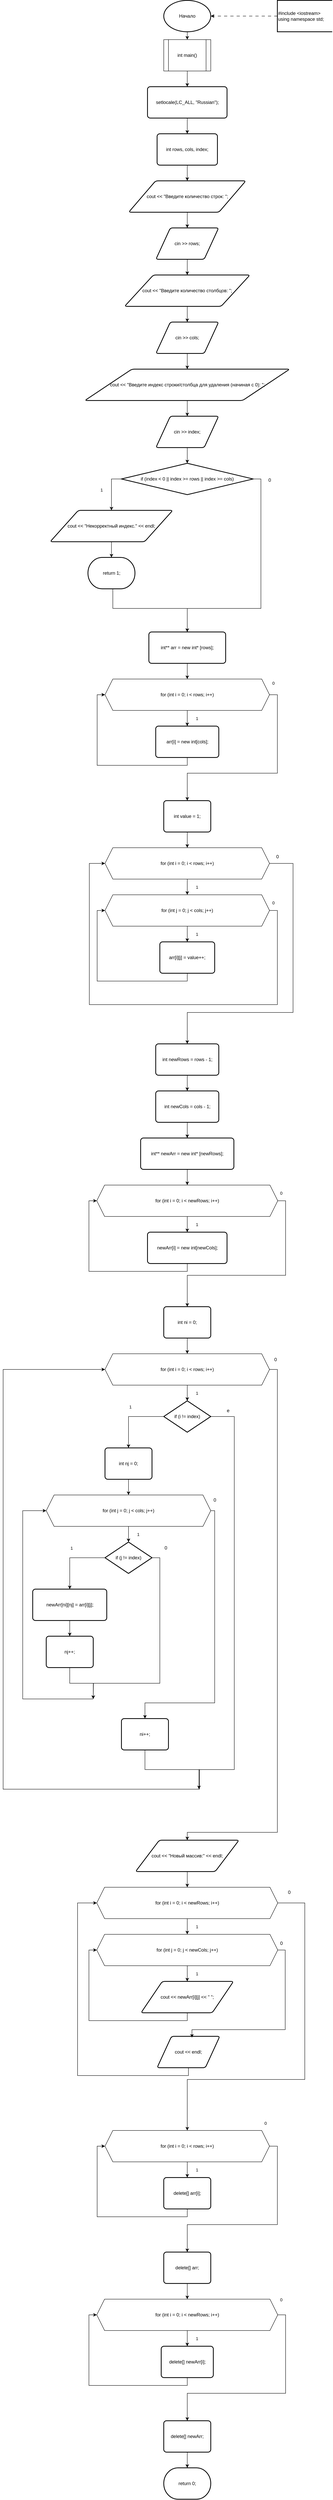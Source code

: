 <mxfile version="26.0.14">
  <diagram name="Page-1" id="2019030504864">
    <mxGraphModel dx="1976" dy="634" grid="1" gridSize="10" guides="1" tooltips="1" connect="1" arrows="1" fold="1" page="1" pageScale="1" pageWidth="850" pageHeight="1100" math="0" shadow="0">
      <root>
        <mxCell id="0" />
        <mxCell id="1" parent="0" />
        <mxCell id="2019030503232" value="Начало" style="whiteSpace=wrap;rounded=0;dashed=0;strokeWidth=2;shape=mxgraph.flowchart.start_1;" parent="1" vertex="1">
          <mxGeometry x="40" y="50" width="120" height="80" as="geometry" />
        </mxCell>
        <mxCell id="2019030503184" value="#include &lt;iostream&gt; using namespace std;" style="whiteSpace=wrap;rounded=0;dashed=0;strokeWidth=2;shape=mxgraph.flowchart.annotation_1;align=left;pointerEvents=1;" parent="1" vertex="1">
          <mxGeometry x="330" y="50" width="140" height="80" as="geometry" />
        </mxCell>
        <mxCell id="2019045475040" style="edgeStyle=orthogonalEdgeStyle;orthogonalLoop=1;dashed=1;dashPattern=8 8;rounded=0;jettySize=auto;entryX=1;entryY=0.5;entryDx=0;entryDy=0;exitX=0;exitY=0.5;exitDx=0;exitDy=0;targetPerimeterSpacing=0;sourcePerimeterSpacing=0;" parent="1" source="2019030503184" target="2019030503232" edge="1">
          <mxGeometry relative="1" as="geometry" />
        </mxCell>
        <mxCell id="2019045475856" value="int main()" style="whiteSpace=wrap;rounded=0;dashed=0;inherit=default;shape=process;backgroundOutline=1;" parent="1" vertex="1">
          <mxGeometry x="40" y="150" width="120" height="80" as="geometry" />
        </mxCell>
        <mxCell id="2019045474992" style="edgeStyle=orthogonalEdgeStyle;orthogonalLoop=1;rounded=0;jettySize=auto;entryX=0.5;entryY=0;entryDx=0;entryDy=0;exitX=0.5;exitY=1;exitDx=0;exitDy=0;targetPerimeterSpacing=0;sourcePerimeterSpacing=0;" parent="1" source="2019030503232" target="2019045475856" edge="1">
          <mxGeometry relative="1" as="geometry" />
        </mxCell>
        <mxCell id="2019045475616" value="setlocale(LC_ALL, &quot;Russian&quot;);" style="whiteSpace=wrap;rounded=1;dashed=0;absoluteArcSize=1;arcSize=14;strokeWidth=2;" parent="1" vertex="1">
          <mxGeometry x="-1.5" y="270" width="203" height="80" as="geometry" />
        </mxCell>
        <mxCell id="2019045475376" value="int rows, cols, index;" style="whiteSpace=wrap;rounded=1;dashed=0;absoluteArcSize=1;arcSize=14;strokeWidth=2;" parent="1" vertex="1">
          <mxGeometry x="23" y="390" width="154" height="80" as="geometry" />
        </mxCell>
        <mxCell id="2019045475232" style="edgeStyle=orthogonalEdgeStyle;orthogonalLoop=1;rounded=0;jettySize=auto;entryX=0.5;entryY=0;entryDx=0;entryDy=0;exitX=0.5;exitY=1;exitDx=0;exitDy=0;targetPerimeterSpacing=0;sourcePerimeterSpacing=0;" parent="1" source="2019045475616" target="2019045475376" edge="1">
          <mxGeometry relative="1" as="geometry" />
        </mxCell>
        <mxCell id="2019045475808" value="cout &lt;&lt; &quot;Введите количество строк: &quot;;" style="whiteSpace=wrap;rounded=1;dashed=0;shape=parallelogram;strokeWidth=2;perimter=parallelogramPerimeter;arcSize=12;size=0.23;" parent="1" vertex="1">
          <mxGeometry x="-49.5" y="510" width="299" height="80" as="geometry" />
        </mxCell>
        <mxCell id="2019045476384" style="edgeStyle=orthogonalEdgeStyle;orthogonalLoop=1;rounded=0;jettySize=auto;entryX=0.5;entryY=0;entryDx=0;entryDy=0;exitX=0.5;exitY=1;exitDx=0;exitDy=0;targetPerimeterSpacing=0;sourcePerimeterSpacing=0;" parent="1" source="2019045475376" target="2019045475808" edge="1">
          <mxGeometry relative="1" as="geometry" />
        </mxCell>
        <mxCell id="2019045475952" value="cin &gt;&gt; rows;" style="whiteSpace=wrap;rounded=1;dashed=0;shape=parallelogram;strokeWidth=2;perimter=parallelogramPerimeter;arcSize=12;size=0.23;" parent="1" vertex="1">
          <mxGeometry x="20" y="630" width="160" height="80" as="geometry" />
        </mxCell>
        <mxCell id="2019045488576" style="edgeStyle=orthogonalEdgeStyle;orthogonalLoop=1;rounded=0;jettySize=auto;entryX=0.5;entryY=0;entryDx=0;entryDy=0;exitX=0.5;exitY=1;exitDx=0;exitDy=0;targetPerimeterSpacing=0;sourcePerimeterSpacing=0;" parent="1" source="2019045475808" target="2019045475952" edge="1">
          <mxGeometry relative="1" as="geometry" />
        </mxCell>
        <mxCell id="2019045476000" value="cout &lt;&lt; &quot;Введите количество столбцов: &quot;;" style="whiteSpace=wrap;rounded=1;dashed=0;shape=parallelogram;strokeWidth=2;perimter=parallelogramPerimeter;arcSize=12;size=0.23;" parent="1" vertex="1">
          <mxGeometry x="-60" y="750" width="320" height="80" as="geometry" />
        </mxCell>
        <mxCell id="2019045476096" style="edgeStyle=orthogonalEdgeStyle;orthogonalLoop=1;rounded=0;jettySize=auto;entryX=0.5;entryY=0;entryDx=0;entryDy=0;exitX=0.5;exitY=1;exitDx=0;exitDy=0;targetPerimeterSpacing=0;sourcePerimeterSpacing=0;" parent="1" source="2019045475952" target="2019045476000" edge="1">
          <mxGeometry relative="1" as="geometry" />
        </mxCell>
        <mxCell id="2019045476048" value="cin &gt;&gt; cols;" style="whiteSpace=wrap;rounded=1;dashed=0;shape=parallelogram;strokeWidth=2;perimter=parallelogramPerimeter;arcSize=12;size=0.23;" parent="1" vertex="1">
          <mxGeometry x="20" y="870" width="160" height="80" as="geometry" />
        </mxCell>
        <mxCell id="2019045476768" style="edgeStyle=orthogonalEdgeStyle;orthogonalLoop=1;rounded=0;jettySize=auto;entryX=0.5;entryY=0;entryDx=0;entryDy=0;exitX=0.5;exitY=1;exitDx=0;exitDy=0;targetPerimeterSpacing=0;sourcePerimeterSpacing=0;" parent="1" source="2019045476000" target="2019045476048" edge="1">
          <mxGeometry relative="1" as="geometry" />
        </mxCell>
        <mxCell id="2019045476720" value="cout &lt;&lt; &quot;Введите индекс строки/столбца для удаления (начиная с 0): &quot;;" style="whiteSpace=wrap;rounded=1;dashed=0;shape=parallelogram;strokeWidth=2;perimter=parallelogramPerimeter;arcSize=12;size=0.23;" parent="1" vertex="1">
          <mxGeometry x="-161.5" y="990" width="523" height="80" as="geometry" />
        </mxCell>
        <mxCell id="2019045476144" style="edgeStyle=orthogonalEdgeStyle;orthogonalLoop=1;rounded=0;jettySize=auto;entryX=0.5;entryY=0;entryDx=0;entryDy=0;exitX=0.5;exitY=1;exitDx=0;exitDy=0;targetPerimeterSpacing=0;sourcePerimeterSpacing=0;" parent="1" source="2019045476048" target="2019045476720" edge="1">
          <mxGeometry relative="1" as="geometry" />
        </mxCell>
        <mxCell id="2019045474464" value="cin &gt;&gt; index;" style="whiteSpace=wrap;rounded=1;dashed=0;shape=parallelogram;strokeWidth=2;perimter=parallelogramPerimeter;arcSize=12;size=0.23;" parent="1" vertex="1">
          <mxGeometry x="20" y="1110" width="160" height="80" as="geometry" />
        </mxCell>
        <mxCell id="2019045474800" style="edgeStyle=orthogonalEdgeStyle;orthogonalLoop=1;rounded=0;jettySize=auto;entryX=0.5;entryY=0;entryDx=0;entryDy=0;exitX=0.5;exitY=1;exitDx=0;exitDy=0;targetPerimeterSpacing=0;sourcePerimeterSpacing=0;" parent="1" source="2019045476720" target="2019045474464" edge="1">
          <mxGeometry relative="1" as="geometry" />
        </mxCell>
        <mxCell id="2019045476192" value="if (index &lt; 0 || index &gt;= rows || index &gt;= cols)" style="whiteSpace=wrap;rounded=0;dashed=0;strokeWidth=2;shape=mxgraph.flowchart.decision;" parent="1" vertex="1">
          <mxGeometry x="-68" y="1230" width="336" height="80" as="geometry" />
        </mxCell>
        <mxCell id="2019045477008" value="cout &lt;&lt; &quot;Некорректный индекс.&quot; &lt;&lt; endl;" style="whiteSpace=wrap;rounded=1;dashed=0;shape=parallelogram;strokeWidth=2;perimter=parallelogramPerimeter;arcSize=12;size=0.23;" parent="1" vertex="1">
          <mxGeometry x="-250" y="1350" width="313" height="80" as="geometry" />
        </mxCell>
        <mxCell id="2019045477920" value="return 1;" style="whiteSpace=wrap;rounded=0;dashed=0;strokeWidth=2;shape=mxgraph.flowchart.terminator;" parent="1" vertex="1">
          <mxGeometry x="-153.5" y="1470" width="120" height="80" as="geometry" />
        </mxCell>
        <mxCell id="2019045477824" style="edgeStyle=orthogonalEdgeStyle;orthogonalLoop=1;rounded=0;jettySize=auto;entryX=0.5;entryY=0;entryDx=0;entryDy=0;exitX=0.5;exitY=1;exitDx=0;exitDy=0;targetPerimeterSpacing=0;sourcePerimeterSpacing=0;" parent="1" source="2019045477008" target="2019045477920" edge="1">
          <mxGeometry relative="1" as="geometry" />
        </mxCell>
        <mxCell id="2019045477104" value="1" style="edgeStyle=orthogonalEdgeStyle;orthogonalLoop=1;rounded=0;jettySize=auto;entryX=0.5;entryY=0;entryDx=0;entryDy=0;exitX=0;exitY=0.5;exitDx=0;exitDy=0;targetPerimeterSpacing=30;sourcePerimeterSpacing=30;" parent="1" source="2019045476192" target="2019045477008" edge="1">
          <mxGeometry y="-25" relative="1" as="geometry" />
        </mxCell>
        <mxCell id="2019045477968" style="edgeStyle=orthogonalEdgeStyle;orthogonalLoop=1;rounded=0;jettySize=auto;entryX=0.5;entryY=0;entryDx=0;entryDy=0;exitX=0.5;exitY=1;exitDx=0;exitDy=0;targetPerimeterSpacing=0;sourcePerimeterSpacing=0;" parent="1" source="2019045474464" target="2019045476192" edge="1">
          <mxGeometry relative="1" as="geometry" />
        </mxCell>
        <mxCell id="2019045477392" value="int** arr = new int* [rows];" style="whiteSpace=wrap;rounded=1;dashed=0;absoluteArcSize=1;arcSize=14;strokeWidth=2;" parent="1" vertex="1">
          <mxGeometry x="2" y="1660" width="196" height="80" as="geometry" />
        </mxCell>
        <mxCell id="2019045477776" style="edgeStyle=orthogonalEdgeStyle;orthogonalLoop=1;rounded=0;jettySize=auto;entryX=0.5;entryY=0;entryDx=0;entryDy=0;exitX=0.5;exitY=1;exitDx=0;exitDy=0;targetPerimeterSpacing=0;sourcePerimeterSpacing=0;" parent="1" source="2019045477920" target="2019045477392" edge="1">
          <mxGeometry relative="1" as="geometry">
            <Array as="points">
              <mxPoint x="-90" y="1550" />
              <mxPoint x="-90" y="1600" />
              <mxPoint x="100" y="1600" />
            </Array>
          </mxGeometry>
        </mxCell>
        <mxCell id="2019045477728" style="edgeStyle=orthogonalEdgeStyle;orthogonalLoop=1;rounded=0;jettySize=auto;entryX=0.5;entryY=0;entryDx=0;entryDy=0;exitX=1;exitY=0.5;exitDx=0;exitDy=0;targetPerimeterSpacing=30;sourcePerimeterSpacing=30;" parent="1" source="2019045476192" target="2019045477392" edge="1">
          <mxGeometry relative="1" as="geometry">
            <Array as="points">
              <mxPoint x="288" y="1270" />
              <mxPoint x="288" y="1600" />
              <mxPoint x="100" y="1600" />
            </Array>
          </mxGeometry>
        </mxCell>
        <mxCell id="2019045478160" value="for (int i = 0; i &lt; rows; i++)" style="whiteSpace=wrap;rounded=0;dashed=0;inherit=default;shape=hexagon;perimeter=hexagonPerimeter2;fixedSize=1;" parent="1" vertex="1">
          <mxGeometry x="-110" y="1780" width="420" height="80" as="geometry" />
        </mxCell>
        <mxCell id="2019045478880" value="arr[i] = new int[cols];" style="whiteSpace=wrap;rounded=1;dashed=0;absoluteArcSize=1;arcSize=14;strokeWidth=2;" parent="1" vertex="1">
          <mxGeometry x="19.5" y="1900" width="161" height="80" as="geometry" />
        </mxCell>
        <mxCell id="2019045478304" value="1" style="edgeStyle=orthogonalEdgeStyle;orthogonalLoop=1;rounded=0;jettySize=auto;entryX=0.5;entryY=0;entryDx=0;entryDy=0;exitX=0.5;exitY=1;exitDx=0;exitDy=0;targetPerimeterSpacing=30;sourcePerimeterSpacing=30;" parent="1" source="2019045478160" target="2019045478880" edge="1">
          <mxGeometry y="25" relative="1" as="geometry" />
        </mxCell>
        <mxCell id="2019045478736" value="0" style="edgeStyle=orthogonalEdgeStyle;orthogonalLoop=1;rounded=0;jettySize=auto;entryX=0;entryY=0.5;entryDx=0;entryDy=0;exitX=0.5;exitY=1;exitDx=0;exitDy=0;targetPerimeterSpacing=30;sourcePerimeterSpacing=30;" parent="1" source="2019045478880" target="2019045478160" edge="1">
          <mxGeometry x="-1" y="291" relative="1" as="geometry">
            <mxPoint x="-71" y="-190" as="offset" />
          </mxGeometry>
        </mxCell>
        <mxCell id="2019045478976" style="edgeStyle=orthogonalEdgeStyle;orthogonalLoop=1;rounded=0;jettySize=auto;entryX=0.5;entryY=0;entryDx=0;entryDy=0;exitX=0.5;exitY=1;exitDx=0;exitDy=0;targetPerimeterSpacing=0;sourcePerimeterSpacing=0;" parent="1" source="2019045477392" target="2019045478160" edge="1">
          <mxGeometry relative="1" as="geometry" />
        </mxCell>
        <mxCell id="2019045478496" value="int value = 1;" style="whiteSpace=wrap;rounded=1;dashed=0;absoluteArcSize=1;arcSize=14;strokeWidth=2;" parent="1" vertex="1">
          <mxGeometry x="40" y="2090" width="120" height="80" as="geometry" />
        </mxCell>
        <mxCell id="2019045479792" style="edgeStyle=orthogonalEdgeStyle;orthogonalLoop=1;rounded=0;jettySize=auto;entryX=0.5;entryY=0;entryDx=0;entryDy=0;exitX=1;exitY=0.5;exitDx=0;exitDy=0;targetPerimeterSpacing=30;sourcePerimeterSpacing=30;" parent="1" source="2019045478160" target="2019045478496" edge="1">
          <mxGeometry relative="1" as="geometry">
            <Array as="points">
              <mxPoint x="330" y="1820" />
              <mxPoint x="330" y="2020" />
              <mxPoint x="100" y="2020" />
            </Array>
          </mxGeometry>
        </mxCell>
        <mxCell id="2019045479216" value="for (int i = 0; i &lt; rows; i++)" style="whiteSpace=wrap;rounded=0;dashed=0;inherit=default;shape=hexagon;perimeter=hexagonPerimeter2;fixedSize=1;" parent="1" vertex="1">
          <mxGeometry x="-110" y="2210" width="420" height="80" as="geometry" />
        </mxCell>
        <mxCell id="NVaQKIY8q6ePWPQGP_k0-2019067193365" style="edgeStyle=orthogonalEdgeStyle;rounded=0;orthogonalLoop=1;jettySize=auto;html=1;entryX=0;entryY=0.5;entryDx=0;entryDy=0;" edge="1" parent="1" source="2019045479456" target="2019045479216">
          <mxGeometry relative="1" as="geometry">
            <Array as="points">
              <mxPoint x="330" y="2370" />
              <mxPoint x="330" y="2610" />
              <mxPoint x="-150" y="2610" />
              <mxPoint x="-150" y="2250" />
            </Array>
          </mxGeometry>
        </mxCell>
        <mxCell id="2019045479456" value="for (int j = 0; j &lt; cols; j++)" style="whiteSpace=wrap;rounded=0;dashed=0;inherit=default;shape=hexagon;perimeter=hexagonPerimeter2;fixedSize=1;" parent="1" vertex="1">
          <mxGeometry x="-110" y="2330" width="420" height="80" as="geometry" />
        </mxCell>
        <mxCell id="2019045480368" value="arr[i][j] = value++;" style="whiteSpace=wrap;rounded=1;dashed=0;absoluteArcSize=1;arcSize=14;strokeWidth=2;" parent="1" vertex="1">
          <mxGeometry x="30" y="2450" width="140" height="80" as="geometry" />
        </mxCell>
        <mxCell id="2019045479264" value="1" style="edgeStyle=orthogonalEdgeStyle;orthogonalLoop=1;rounded=0;jettySize=auto;entryX=0.5;entryY=0;entryDx=0;entryDy=0;exitX=0.5;exitY=1;exitDx=0;exitDy=0;targetPerimeterSpacing=30;sourcePerimeterSpacing=30;" parent="1" source="2019045479456" target="2019045480368" edge="1">
          <mxGeometry y="25" relative="1" as="geometry" />
        </mxCell>
        <mxCell id="2019045481760" value="0" style="edgeStyle=orthogonalEdgeStyle;orthogonalLoop=1;rounded=0;jettySize=auto;entryX=0;entryY=0.5;entryDx=0;entryDy=0;exitX=0.5;exitY=1;exitDx=0;exitDy=0;targetPerimeterSpacing=30;sourcePerimeterSpacing=30;" parent="1" source="2019045480368" target="2019045479456" edge="1">
          <mxGeometry x="-1" y="284" relative="1" as="geometry">
            <mxPoint x="-64" y="-180" as="offset" />
          </mxGeometry>
        </mxCell>
        <mxCell id="2019045479312" value="1" style="edgeStyle=orthogonalEdgeStyle;orthogonalLoop=1;rounded=0;jettySize=auto;entryX=0.5;entryY=0;entryDx=0;entryDy=0;exitX=0.5;exitY=1;exitDx=0;exitDy=0;targetPerimeterSpacing=30;sourcePerimeterSpacing=30;" parent="1" source="2019045479216" target="2019045479456" edge="1">
          <mxGeometry y="25" relative="1" as="geometry" />
        </mxCell>
        <mxCell id="2019045479984" style="edgeStyle=orthogonalEdgeStyle;orthogonalLoop=1;rounded=0;jettySize=auto;entryX=0.5;entryY=0;entryDx=0;entryDy=0;exitX=0.5;exitY=1;exitDx=0;exitDy=0;targetPerimeterSpacing=0;sourcePerimeterSpacing=0;" parent="1" source="2019045478496" target="2019045479216" edge="1">
          <mxGeometry relative="1" as="geometry" />
        </mxCell>
        <mxCell id="2019045480032" value="int newRows = rows - 1;" style="whiteSpace=wrap;rounded=1;dashed=0;absoluteArcSize=1;arcSize=14;strokeWidth=2;" parent="1" vertex="1">
          <mxGeometry x="19.5" y="2710" width="161" height="80" as="geometry" />
        </mxCell>
        <mxCell id="2019045480752" style="edgeStyle=orthogonalEdgeStyle;orthogonalLoop=1;rounded=0;jettySize=auto;entryX=0.5;entryY=0;entryDx=0;entryDy=0;exitX=1;exitY=0.5;exitDx=0;exitDy=0;targetPerimeterSpacing=30;sourcePerimeterSpacing=30;" parent="1" source="2019045479216" target="2019045480032" edge="1">
          <mxGeometry relative="1" as="geometry">
            <Array as="points">
              <mxPoint x="370" y="2250" />
              <mxPoint x="370" y="2630" />
              <mxPoint x="100" y="2630" />
            </Array>
          </mxGeometry>
        </mxCell>
        <mxCell id="2019045480464" value="int newCols = cols - 1;" style="whiteSpace=wrap;rounded=1;dashed=0;absoluteArcSize=1;arcSize=14;strokeWidth=2;" parent="1" vertex="1">
          <mxGeometry x="19.5" y="2830" width="161" height="80" as="geometry" />
        </mxCell>
        <mxCell id="2019045481040" style="edgeStyle=orthogonalEdgeStyle;orthogonalLoop=1;rounded=0;jettySize=auto;entryX=0.5;entryY=0;entryDx=0;entryDy=0;exitX=0.5;exitY=1;exitDx=0;exitDy=0;targetPerimeterSpacing=0;sourcePerimeterSpacing=0;" parent="1" source="2019045480032" target="2019045480464" edge="1">
          <mxGeometry relative="1" as="geometry" />
        </mxCell>
        <mxCell id="2019045480128" value="int** newArr = new int* [newRows];" style="whiteSpace=wrap;rounded=1;dashed=0;absoluteArcSize=1;arcSize=14;strokeWidth=2;" parent="1" vertex="1">
          <mxGeometry x="-19" y="2950" width="238" height="80" as="geometry" />
        </mxCell>
        <mxCell id="2019045481664" style="edgeStyle=orthogonalEdgeStyle;orthogonalLoop=1;rounded=0;jettySize=auto;entryX=0.5;entryY=0;entryDx=0;entryDy=0;exitX=0.5;exitY=1;exitDx=0;exitDy=0;targetPerimeterSpacing=0;sourcePerimeterSpacing=0;" parent="1" source="2019045480464" target="2019045480128" edge="1">
          <mxGeometry relative="1" as="geometry" />
        </mxCell>
        <mxCell id="2019045479648" value="for (int i = 0; i &lt; newRows; i++)" style="whiteSpace=wrap;rounded=0;dashed=0;inherit=default;shape=hexagon;perimeter=hexagonPerimeter2;fixedSize=1;" parent="1" vertex="1">
          <mxGeometry x="-131" y="3070" width="462" height="80" as="geometry" />
        </mxCell>
        <mxCell id="2019045481520" value="newArr[i] = new int[newCols];" style="whiteSpace=wrap;rounded=1;dashed=0;absoluteArcSize=1;arcSize=14;strokeWidth=2;" parent="1" vertex="1">
          <mxGeometry x="-1.5" y="3190" width="203" height="80" as="geometry" />
        </mxCell>
        <mxCell id="2019045481184" value="1" style="edgeStyle=orthogonalEdgeStyle;orthogonalLoop=1;rounded=0;jettySize=auto;entryX=0.5;entryY=0;entryDx=0;entryDy=0;exitX=0.5;exitY=1;exitDx=0;exitDy=0;targetPerimeterSpacing=30;sourcePerimeterSpacing=30;" parent="1" source="2019045479648" target="2019045481520" edge="1">
          <mxGeometry y="25" relative="1" as="geometry" />
        </mxCell>
        <mxCell id="2019045481856" value="0" style="edgeStyle=orthogonalEdgeStyle;orthogonalLoop=1;rounded=0;jettySize=auto;entryX=0;entryY=0.5;entryDx=0;entryDy=0;exitX=0.5;exitY=1;exitDx=0;exitDy=0;targetPerimeterSpacing=30;sourcePerimeterSpacing=30;" parent="1" source="2019045481520" target="2019045479648" edge="1">
          <mxGeometry x="-1" y="300" relative="1" as="geometry">
            <mxPoint x="-60" y="-180" as="offset" />
          </mxGeometry>
        </mxCell>
        <mxCell id="2019045481136" style="edgeStyle=orthogonalEdgeStyle;orthogonalLoop=1;rounded=0;jettySize=auto;entryX=0.5;entryY=0;entryDx=0;entryDy=0;exitX=0.5;exitY=1;exitDx=0;exitDy=0;targetPerimeterSpacing=0;sourcePerimeterSpacing=0;" parent="1" source="2019045480128" target="2019045479648" edge="1">
          <mxGeometry relative="1" as="geometry" />
        </mxCell>
        <mxCell id="2019045481328" value="int ni = 0;" style="whiteSpace=wrap;rounded=1;dashed=0;absoluteArcSize=1;arcSize=14;strokeWidth=2;" parent="1" vertex="1">
          <mxGeometry x="40" y="3380" width="120" height="80" as="geometry" />
        </mxCell>
        <mxCell id="2019045482000" style="edgeStyle=orthogonalEdgeStyle;orthogonalLoop=1;rounded=0;jettySize=auto;entryX=0.5;entryY=0;entryDx=0;entryDy=0;exitX=1;exitY=0.5;exitDx=0;exitDy=0;targetPerimeterSpacing=30;sourcePerimeterSpacing=30;" parent="1" source="2019045479648" target="2019045481328" edge="1">
          <mxGeometry relative="1" as="geometry">
            <Array as="points">
              <mxPoint x="351" y="3110" />
              <mxPoint x="351" y="3300" />
              <mxPoint x="100" y="3300" />
            </Array>
          </mxGeometry>
        </mxCell>
        <mxCell id="2019045480800" value="for (int i = 0; i &lt; rows; i++)" style="whiteSpace=wrap;rounded=0;dashed=0;inherit=default;shape=hexagon;perimeter=hexagonPerimeter2;fixedSize=1;" parent="1" vertex="1">
          <mxGeometry x="-110" y="3500" width="420" height="80" as="geometry" />
        </mxCell>
        <mxCell id="NVaQKIY8q6ePWPQGP_k0-2019067193356" style="edgeStyle=orthogonalEdgeStyle;rounded=0;orthogonalLoop=1;jettySize=auto;html=1;" edge="1" parent="1" source="2019045482432">
          <mxGeometry relative="1" as="geometry">
            <mxPoint x="130" y="4610" as="targetPoint" />
            <Array as="points">
              <mxPoint x="220" y="3660" />
              <mxPoint x="220" y="4560" />
              <mxPoint x="130" y="4560" />
            </Array>
          </mxGeometry>
        </mxCell>
        <mxCell id="2019045482432" value="if (i != index)" style="whiteSpace=wrap;rounded=0;dashed=0;strokeWidth=2;shape=mxgraph.flowchart.decision;" parent="1" vertex="1">
          <mxGeometry x="40" y="3620" width="120" height="80" as="geometry" />
        </mxCell>
        <mxCell id="2019045481952" value="int nj = 0;" style="whiteSpace=wrap;rounded=1;dashed=0;absoluteArcSize=1;arcSize=14;strokeWidth=2;" parent="1" vertex="1">
          <mxGeometry x="-110" y="3740" width="120" height="80" as="geometry" />
        </mxCell>
        <mxCell id="NVaQKIY8q6ePWPQGP_k0-2019067193355" style="edgeStyle=orthogonalEdgeStyle;rounded=0;orthogonalLoop=1;jettySize=auto;html=1;" edge="1" parent="1" source="2019045483200" target="2019045484016">
          <mxGeometry relative="1" as="geometry">
            <Array as="points">
              <mxPoint x="170" y="3900" />
              <mxPoint x="170" y="4390" />
              <mxPoint x="-8" y="4390" />
            </Array>
          </mxGeometry>
        </mxCell>
        <mxCell id="2019045483200" value="for (int j = 0; j &lt; cols; j++)" style="whiteSpace=wrap;rounded=0;dashed=0;inherit=default;shape=hexagon;perimeter=hexagonPerimeter2;fixedSize=1;" parent="1" vertex="1">
          <mxGeometry x="-260" y="3860" width="420" height="80" as="geometry" />
        </mxCell>
        <mxCell id="NVaQKIY8q6ePWPQGP_k0-2019067193351" style="edgeStyle=orthogonalEdgeStyle;rounded=0;orthogonalLoop=1;jettySize=auto;html=1;" edge="1" parent="1" source="2019045483008">
          <mxGeometry relative="1" as="geometry">
            <mxPoint x="-140" y="4380" as="targetPoint" />
            <Array as="points">
              <mxPoint x="30" y="4020" />
              <mxPoint x="30" y="4340" />
              <mxPoint x="-140" y="4340" />
            </Array>
          </mxGeometry>
        </mxCell>
        <mxCell id="2019045483008" value="if (j != index)" style="whiteSpace=wrap;rounded=0;dashed=0;strokeWidth=2;shape=mxgraph.flowchart.decision;" parent="1" vertex="1">
          <mxGeometry x="-110" y="3980" width="120" height="80" as="geometry" />
        </mxCell>
        <mxCell id="2019045483344" value="newArr[ni][nj] = arr[i][j];" style="whiteSpace=wrap;rounded=1;dashed=0;absoluteArcSize=1;arcSize=14;strokeWidth=2;" parent="1" vertex="1">
          <mxGeometry x="-294.5" y="4100" width="189" height="80" as="geometry" />
        </mxCell>
        <mxCell id="NVaQKIY8q6ePWPQGP_k0-2019067193352" style="edgeStyle=orthogonalEdgeStyle;rounded=0;orthogonalLoop=1;jettySize=auto;html=1;" edge="1" parent="1" source="2019045484352">
          <mxGeometry relative="1" as="geometry">
            <mxPoint x="-140" y="4380" as="targetPoint" />
          </mxGeometry>
        </mxCell>
        <mxCell id="2019045484352" value="nj++;" style="whiteSpace=wrap;rounded=1;dashed=0;absoluteArcSize=1;arcSize=14;strokeWidth=2;" parent="1" vertex="1">
          <mxGeometry x="-260" y="4220" width="120" height="80" as="geometry" />
        </mxCell>
        <mxCell id="2019045483536" style="edgeStyle=orthogonalEdgeStyle;orthogonalLoop=1;rounded=0;jettySize=auto;entryX=0.5;entryY=0;entryDx=0;entryDy=0;exitX=0.5;exitY=1;exitDx=0;exitDy=0;targetPerimeterSpacing=0;sourcePerimeterSpacing=0;" parent="1" source="2019045483344" target="2019045484352" edge="1">
          <mxGeometry relative="1" as="geometry" />
        </mxCell>
        <mxCell id="NVaQKIY8q6ePWPQGP_k0-2019067193358" style="edgeStyle=orthogonalEdgeStyle;rounded=0;orthogonalLoop=1;jettySize=auto;html=1;entryX=0;entryY=0.5;entryDx=0;entryDy=0;" edge="1" parent="1" source="2019045484016" target="2019045480800">
          <mxGeometry relative="1" as="geometry">
            <mxPoint x="100" y="4610" as="targetPoint" />
            <Array as="points">
              <mxPoint x="-8" y="4560" />
              <mxPoint x="131" y="4560" />
              <mxPoint x="131" y="4610" />
              <mxPoint x="-370" y="4610" />
              <mxPoint x="-370" y="3540" />
            </Array>
          </mxGeometry>
        </mxCell>
        <mxCell id="2019045484016" value="ni++;" style="whiteSpace=wrap;rounded=1;dashed=0;absoluteArcSize=1;arcSize=14;strokeWidth=2;" parent="1" vertex="1">
          <mxGeometry x="-68" y="4430" width="120" height="80" as="geometry" />
        </mxCell>
        <mxCell id="2019045482528" value="1" style="edgeStyle=orthogonalEdgeStyle;orthogonalLoop=1;rounded=0;jettySize=auto;entryX=0.5;entryY=0;entryDx=0;entryDy=0;exitX=0;exitY=0.5;exitDx=0;exitDy=0;targetPerimeterSpacing=30;sourcePerimeterSpacing=30;" parent="1" source="2019045483008" target="2019045483344" edge="1">
          <mxGeometry y="-25" relative="1" as="geometry" />
        </mxCell>
        <mxCell id="2019045482240" value="1" style="edgeStyle=orthogonalEdgeStyle;orthogonalLoop=1;rounded=0;jettySize=auto;entryX=0.5;entryY=0;entryDx=0;entryDy=0;exitX=0.5;exitY=1;exitDx=0;exitDy=0;targetPerimeterSpacing=30;sourcePerimeterSpacing=30;" parent="1" source="2019045483200" target="2019045483008" edge="1">
          <mxGeometry y="25" relative="1" as="geometry" />
        </mxCell>
        <mxCell id="2019067193056" style="edgeStyle=orthogonalEdgeStyle;orthogonalLoop=1;rounded=0;jettySize=auto;entryX=0.5;entryY=0;entryDx=0;entryDy=0;exitX=0.5;exitY=1;exitDx=0;exitDy=0;targetPerimeterSpacing=0;sourcePerimeterSpacing=0;" parent="1" source="2019045481952" target="2019045483200" edge="1">
          <mxGeometry relative="1" as="geometry" />
        </mxCell>
        <mxCell id="2019045482672" value="1" style="edgeStyle=orthogonalEdgeStyle;orthogonalLoop=1;rounded=0;jettySize=auto;entryX=0.5;entryY=0;entryDx=0;entryDy=0;exitX=0;exitY=0.5;exitDx=0;exitDy=0;targetPerimeterSpacing=30;sourcePerimeterSpacing=30;" parent="1" source="2019045482432" target="2019045481952" edge="1">
          <mxGeometry y="-25" relative="1" as="geometry" />
        </mxCell>
        <mxCell id="2019045482288" value="1" style="edgeStyle=orthogonalEdgeStyle;orthogonalLoop=1;rounded=0;jettySize=auto;entryX=0.5;entryY=0;entryDx=0;entryDy=0;exitX=0.5;exitY=1;exitDx=0;exitDy=0;targetPerimeterSpacing=30;sourcePerimeterSpacing=30;" parent="1" source="2019045480800" target="2019045482432" edge="1">
          <mxGeometry y="25" relative="1" as="geometry" />
        </mxCell>
        <mxCell id="2019067192240" style="edgeStyle=orthogonalEdgeStyle;orthogonalLoop=1;rounded=0;jettySize=auto;entryX=0.5;entryY=0;entryDx=0;entryDy=0;exitX=0.5;exitY=1;exitDx=0;exitDy=0;targetPerimeterSpacing=0;sourcePerimeterSpacing=0;" parent="1" source="2019045481328" target="2019045480800" edge="1">
          <mxGeometry relative="1" as="geometry" />
        </mxCell>
        <mxCell id="2019067192768" value="cout &lt;&lt; &quot;Новый массив:&quot; &lt;&lt; endl;" style="whiteSpace=wrap;rounded=1;dashed=0;shape=parallelogram;strokeWidth=2;perimter=parallelogramPerimeter;arcSize=12;size=0.23;" parent="1" vertex="1">
          <mxGeometry x="-32" y="4740" width="264" height="80" as="geometry" />
        </mxCell>
        <mxCell id="2019067192192" style="edgeStyle=orthogonalEdgeStyle;orthogonalLoop=1;rounded=0;jettySize=auto;entryX=0.5;entryY=0;entryDx=0;entryDy=0;exitX=1;exitY=0.5;exitDx=0;exitDy=0;targetPerimeterSpacing=30;sourcePerimeterSpacing=30;" parent="1" source="2019045480800" target="2019067192768" edge="1">
          <mxGeometry relative="1" as="geometry">
            <Array as="points">
              <mxPoint x="330" y="3540" />
              <mxPoint x="330" y="4720" />
              <mxPoint x="100" y="4720" />
            </Array>
          </mxGeometry>
        </mxCell>
        <mxCell id="2019067192336" value="for (int i = 0; i &lt; newRows; i++)" style="whiteSpace=wrap;rounded=0;dashed=0;inherit=default;shape=hexagon;perimeter=hexagonPerimeter2;fixedSize=1;" parent="1" vertex="1">
          <mxGeometry x="-131" y="4860" width="462" height="80" as="geometry" />
        </mxCell>
        <mxCell id="2019067192000" value="for (int j = 0; j &lt; newCols; j++)" style="whiteSpace=wrap;rounded=0;dashed=0;inherit=default;shape=hexagon;perimeter=hexagonPerimeter2;fixedSize=1;" parent="1" vertex="1">
          <mxGeometry x="-131" y="4980" width="462" height="80" as="geometry" />
        </mxCell>
        <mxCell id="NVaQKIY8q6ePWPQGP_k0-2019067193345" style="edgeStyle=orthogonalEdgeStyle;rounded=0;orthogonalLoop=1;jettySize=auto;html=1;entryX=0;entryY=0.5;entryDx=0;entryDy=0;" edge="1" parent="1" source="2019067191712" target="2019067192000">
          <mxGeometry relative="1" as="geometry">
            <Array as="points">
              <mxPoint x="100" y="5200" />
              <mxPoint x="-151" y="5200" />
              <mxPoint x="-151" y="5020" />
            </Array>
          </mxGeometry>
        </mxCell>
        <mxCell id="2019067191712" value="cout &lt;&lt; newArr[i][j] &lt;&lt; &quot; &quot;;" style="whiteSpace=wrap;rounded=1;dashed=0;shape=parallelogram;strokeWidth=2;perimter=parallelogramPerimeter;arcSize=12;size=0.23;" parent="1" vertex="1">
          <mxGeometry x="-18" y="5100" width="236" height="80" as="geometry" />
        </mxCell>
        <mxCell id="NVaQKIY8q6ePWPQGP_k0-2019067193347" style="edgeStyle=orthogonalEdgeStyle;rounded=0;orthogonalLoop=1;jettySize=auto;html=1;entryX=0;entryY=0.5;entryDx=0;entryDy=0;" edge="1" parent="1" source="2019067190848" target="2019067192336">
          <mxGeometry relative="1" as="geometry">
            <Array as="points">
              <mxPoint x="103" y="5340" />
              <mxPoint x="-180" y="5340" />
              <mxPoint x="-180" y="4900" />
            </Array>
          </mxGeometry>
        </mxCell>
        <mxCell id="2019067190848" value="cout &lt;&lt; endl;" style="whiteSpace=wrap;rounded=1;dashed=0;shape=parallelogram;strokeWidth=2;perimter=parallelogramPerimeter;arcSize=12;size=0.23;" parent="1" vertex="1">
          <mxGeometry x="23" y="5240" width="160" height="80" as="geometry" />
        </mxCell>
        <mxCell id="2019067191760" value="1" style="edgeStyle=orthogonalEdgeStyle;orthogonalLoop=1;rounded=0;jettySize=auto;entryX=0.5;entryY=0;entryDx=0;entryDy=0;exitX=0.5;exitY=1;exitDx=0;exitDy=0;targetPerimeterSpacing=30;sourcePerimeterSpacing=30;" parent="1" source="2019067192000" target="2019067191712" edge="1">
          <mxGeometry y="25" relative="1" as="geometry" />
        </mxCell>
        <mxCell id="2019067192048" value="1" style="edgeStyle=orthogonalEdgeStyle;orthogonalLoop=1;rounded=0;jettySize=auto;entryX=0.5;entryY=0;entryDx=0;entryDy=0;exitX=0.5;exitY=1;exitDx=0;exitDy=0;targetPerimeterSpacing=30;sourcePerimeterSpacing=30;" parent="1" source="2019067192336" target="2019067192000" edge="1">
          <mxGeometry y="25" relative="1" as="geometry" />
        </mxCell>
        <mxCell id="2019067190608" style="edgeStyle=orthogonalEdgeStyle;orthogonalLoop=1;rounded=0;jettySize=auto;entryX=0.5;entryY=0;entryDx=0;entryDy=0;exitX=0.5;exitY=1;exitDx=0;exitDy=0;targetPerimeterSpacing=0;sourcePerimeterSpacing=0;" parent="1" source="2019067192768" target="2019067192336" edge="1">
          <mxGeometry relative="1" as="geometry" />
        </mxCell>
        <mxCell id="2019067190992" value="for (int i = 0; i &lt; rows; i++)" style="whiteSpace=wrap;rounded=0;dashed=0;inherit=default;shape=hexagon;perimeter=hexagonPerimeter2;fixedSize=1;" parent="1" vertex="1">
          <mxGeometry x="-110" y="5480" width="420" height="80" as="geometry" />
        </mxCell>
        <mxCell id="2019067190320" value="delete[] arr[i];" style="whiteSpace=wrap;rounded=1;dashed=0;absoluteArcSize=1;arcSize=14;strokeWidth=2;" parent="1" vertex="1">
          <mxGeometry x="40" y="5600" width="120" height="80" as="geometry" />
        </mxCell>
        <mxCell id="2019067190464" value="1" style="edgeStyle=orthogonalEdgeStyle;orthogonalLoop=1;rounded=0;jettySize=auto;entryX=0.5;entryY=0;entryDx=0;entryDy=0;exitX=0.5;exitY=1;exitDx=0;exitDy=0;targetPerimeterSpacing=30;sourcePerimeterSpacing=30;" parent="1" source="2019067190992" target="2019067190320" edge="1">
          <mxGeometry y="25" relative="1" as="geometry" />
        </mxCell>
        <mxCell id="2019067190032" value="0" style="edgeStyle=orthogonalEdgeStyle;orthogonalLoop=1;rounded=0;jettySize=auto;entryX=0;entryY=0.5;entryDx=0;entryDy=0;exitX=0.5;exitY=1;exitDx=0;exitDy=0;targetPerimeterSpacing=30;sourcePerimeterSpacing=30;" parent="1" source="2019067190320" target="2019067190992" edge="1">
          <mxGeometry x="-1" y="297" relative="1" as="geometry">
            <mxPoint x="-97" y="-219" as="offset" />
          </mxGeometry>
        </mxCell>
        <mxCell id="2019067190080" style="edgeStyle=orthogonalEdgeStyle;orthogonalLoop=1;rounded=0;jettySize=auto;entryX=0.5;entryY=0;entryDx=0;entryDy=0;exitX=1;exitY=0.5;exitDx=0;exitDy=0;targetPerimeterSpacing=30;sourcePerimeterSpacing=30;" parent="1" source="2019067192336" target="2019067190992" edge="1">
          <mxGeometry relative="1" as="geometry">
            <Array as="points">
              <mxPoint x="400" y="4900" />
              <mxPoint x="400" y="5350" />
              <mxPoint x="100" y="5350" />
            </Array>
          </mxGeometry>
        </mxCell>
        <mxCell id="2019067190176" value="delete[] arr;" style="whiteSpace=wrap;rounded=1;dashed=0;absoluteArcSize=1;arcSize=14;strokeWidth=2;" parent="1" vertex="1">
          <mxGeometry x="40" y="5790" width="120" height="80" as="geometry" />
        </mxCell>
        <mxCell id="2019067189792" style="edgeStyle=orthogonalEdgeStyle;orthogonalLoop=1;rounded=0;jettySize=auto;entryX=0.5;entryY=0;entryDx=0;entryDy=0;exitX=1;exitY=0.5;exitDx=0;exitDy=0;targetPerimeterSpacing=30;sourcePerimeterSpacing=30;" parent="1" source="2019067190992" target="2019067190176" edge="1">
          <mxGeometry relative="1" as="geometry">
            <Array as="points">
              <mxPoint x="330" y="5520" />
              <mxPoint x="330" y="5720" />
              <mxPoint x="100" y="5720" />
            </Array>
          </mxGeometry>
        </mxCell>
        <mxCell id="2019067189840" value="for (int i = 0; i &lt; newRows; i++)" style="whiteSpace=wrap;rounded=0;dashed=0;inherit=default;shape=hexagon;perimeter=hexagonPerimeter2;fixedSize=1;" parent="1" vertex="1">
          <mxGeometry x="-131" y="5910" width="462" height="80" as="geometry" />
        </mxCell>
        <mxCell id="2019067189504" value="delete[] newArr[i];" style="whiteSpace=wrap;rounded=1;dashed=0;absoluteArcSize=1;arcSize=14;strokeWidth=2;" parent="1" vertex="1">
          <mxGeometry x="33.5" y="6030" width="133" height="80" as="geometry" />
        </mxCell>
        <mxCell id="2019067189552" value="1" style="edgeStyle=orthogonalEdgeStyle;orthogonalLoop=1;rounded=0;jettySize=auto;entryX=0.5;entryY=0;entryDx=0;entryDy=0;exitX=0.5;exitY=1;exitDx=0;exitDy=0;targetPerimeterSpacing=30;sourcePerimeterSpacing=30;" parent="1" source="2019067189840" target="2019067189504" edge="1">
          <mxGeometry y="25" relative="1" as="geometry" />
        </mxCell>
        <mxCell id="2019067189216" value="0" style="edgeStyle=orthogonalEdgeStyle;orthogonalLoop=1;rounded=0;jettySize=auto;entryX=0;entryY=0.5;entryDx=0;entryDy=0;exitX=0.5;exitY=1;exitDx=0;exitDy=0;targetPerimeterSpacing=30;sourcePerimeterSpacing=30;" parent="1" source="2019067189504" target="2019067189840" edge="1">
          <mxGeometry x="-1" y="312" relative="1" as="geometry">
            <mxPoint x="-72" y="-199" as="offset" />
          </mxGeometry>
        </mxCell>
        <mxCell id="2019067188784" style="edgeStyle=orthogonalEdgeStyle;orthogonalLoop=1;rounded=0;jettySize=auto;entryX=0.5;entryY=0;entryDx=0;entryDy=0;exitX=0.5;exitY=1;exitDx=0;exitDy=0;targetPerimeterSpacing=0;sourcePerimeterSpacing=0;" parent="1" source="2019067190176" target="2019067189840" edge="1">
          <mxGeometry relative="1" as="geometry" />
        </mxCell>
        <mxCell id="2019067189264" value="delete[] newArr;" style="whiteSpace=wrap;rounded=1;dashed=0;absoluteArcSize=1;arcSize=14;strokeWidth=2;" parent="1" vertex="1">
          <mxGeometry x="40" y="6220" width="120" height="80" as="geometry" />
        </mxCell>
        <mxCell id="2019067188640" style="edgeStyle=orthogonalEdgeStyle;orthogonalLoop=1;rounded=0;jettySize=auto;entryX=0.5;entryY=0;entryDx=0;entryDy=0;exitX=1;exitY=0.5;exitDx=0;exitDy=0;targetPerimeterSpacing=30;sourcePerimeterSpacing=30;" parent="1" source="2019067189840" target="2019067189264" edge="1">
          <mxGeometry relative="1" as="geometry">
            <Array as="points">
              <mxPoint x="351" y="5950" />
              <mxPoint x="351" y="6150" />
              <mxPoint x="100" y="6150" />
            </Array>
          </mxGeometry>
        </mxCell>
        <mxCell id="2019067188880" value="return 0;" style="whiteSpace=wrap;rounded=0;dashed=0;strokeWidth=2;shape=mxgraph.flowchart.terminator;" parent="1" vertex="1">
          <mxGeometry x="40" y="6340" width="120" height="80" as="geometry" />
        </mxCell>
        <mxCell id="2019067188208" style="edgeStyle=orthogonalEdgeStyle;orthogonalLoop=1;rounded=0;jettySize=auto;entryX=0.5;entryY=0;entryDx=0;entryDy=0;exitX=0.5;exitY=1;exitDx=0;exitDy=0;targetPerimeterSpacing=0;sourcePerimeterSpacing=0;" parent="1" source="2019067189264" target="2019067188880" edge="1">
          <mxGeometry relative="1" as="geometry" />
        </mxCell>
        <mxCell id="2019045475568" style="edgeStyle=orthogonalEdgeStyle;orthogonalLoop=1;rounded=0;jettySize=auto;entryX=0.5;entryY=0;entryDx=0;entryDy=0;exitX=0.5;exitY=1;exitDx=0;exitDy=0;targetPerimeterSpacing=0;sourcePerimeterSpacing=0;" parent="1" source="2019045475856" target="2019045475616" edge="1">
          <mxGeometry relative="1" as="geometry" />
        </mxCell>
        <mxCell id="NVaQKIY8q6ePWPQGP_k0-2019067193346" style="edgeStyle=orthogonalEdgeStyle;rounded=0;orthogonalLoop=1;jettySize=auto;html=1;entryX=0.556;entryY=0.04;entryDx=0;entryDy=0;entryPerimeter=0;" edge="1" parent="1" source="2019067192000" target="2019067190848">
          <mxGeometry relative="1" as="geometry">
            <Array as="points">
              <mxPoint x="350" y="5020" />
              <mxPoint x="350" y="5223" />
            </Array>
          </mxGeometry>
        </mxCell>
        <mxCell id="NVaQKIY8q6ePWPQGP_k0-2019067193348" value="0" style="text;html=1;align=center;verticalAlign=middle;resizable=0;points=[];autosize=1;strokeColor=none;fillColor=none;" vertex="1" parent="1">
          <mxGeometry x="345" y="4858" width="30" height="30" as="geometry" />
        </mxCell>
        <mxCell id="NVaQKIY8q6ePWPQGP_k0-2019067193349" value="0" style="text;html=1;align=center;verticalAlign=middle;resizable=0;points=[];autosize=1;strokeColor=none;fillColor=none;" vertex="1" parent="1">
          <mxGeometry x="325" y="4988" width="30" height="30" as="geometry" />
        </mxCell>
        <mxCell id="NVaQKIY8q6ePWPQGP_k0-2019067193350" value="0" style="text;html=1;align=center;verticalAlign=middle;resizable=0;points=[];autosize=1;strokeColor=none;fillColor=none;" vertex="1" parent="1">
          <mxGeometry x="295" y="1258" width="30" height="30" as="geometry" />
        </mxCell>
        <mxCell id="NVaQKIY8q6ePWPQGP_k0-2019067193354" style="edgeStyle=orthogonalEdgeStyle;rounded=0;orthogonalLoop=1;jettySize=auto;html=1;entryX=0;entryY=0.5;entryDx=0;entryDy=0;" edge="1" parent="1" target="2019045483200">
          <mxGeometry relative="1" as="geometry">
            <mxPoint x="-130" y="4390" as="targetPoint" />
            <mxPoint x="-140" y="4380" as="sourcePoint" />
            <Array as="points">
              <mxPoint x="-320" y="4380" />
              <mxPoint x="-320" y="3900" />
            </Array>
          </mxGeometry>
        </mxCell>
        <mxCell id="NVaQKIY8q6ePWPQGP_k0-2019067193359" value="е" style="text;html=1;align=center;verticalAlign=middle;resizable=0;points=[];autosize=1;strokeColor=none;fillColor=none;" vertex="1" parent="1">
          <mxGeometry x="189" y="3630" width="30" height="30" as="geometry" />
        </mxCell>
        <mxCell id="NVaQKIY8q6ePWPQGP_k0-2019067193360" value="0" style="text;html=1;align=center;verticalAlign=middle;resizable=0;points=[];autosize=1;strokeColor=none;fillColor=none;" vertex="1" parent="1">
          <mxGeometry x="310" y="3500" width="30" height="30" as="geometry" />
        </mxCell>
        <mxCell id="NVaQKIY8q6ePWPQGP_k0-2019067193361" value="0" style="text;html=1;align=center;verticalAlign=middle;resizable=0;points=[];autosize=1;strokeColor=none;fillColor=none;" vertex="1" parent="1">
          <mxGeometry x="30" y="3980" width="30" height="30" as="geometry" />
        </mxCell>
        <mxCell id="NVaQKIY8q6ePWPQGP_k0-2019067193362" value="0" style="text;html=1;align=center;verticalAlign=middle;resizable=0;points=[];autosize=1;strokeColor=none;fillColor=none;" vertex="1" parent="1">
          <mxGeometry x="155" y="3858" width="30" height="30" as="geometry" />
        </mxCell>
        <mxCell id="NVaQKIY8q6ePWPQGP_k0-2019067193366" value="0" style="text;html=1;align=center;verticalAlign=middle;resizable=0;points=[];autosize=1;strokeColor=none;fillColor=none;" vertex="1" parent="1">
          <mxGeometry x="315" y="2218" width="30" height="30" as="geometry" />
        </mxCell>
      </root>
    </mxGraphModel>
  </diagram>
</mxfile>
